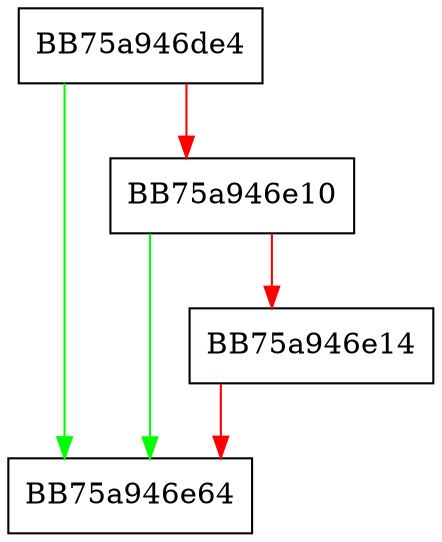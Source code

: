 digraph count_cfi_models {
  node [shape="box"];
  graph [splines=ortho];
  BB75a946de4 -> BB75a946e64 [color="green"];
  BB75a946de4 -> BB75a946e10 [color="red"];
  BB75a946e10 -> BB75a946e64 [color="green"];
  BB75a946e10 -> BB75a946e14 [color="red"];
  BB75a946e14 -> BB75a946e64 [color="red"];
}
